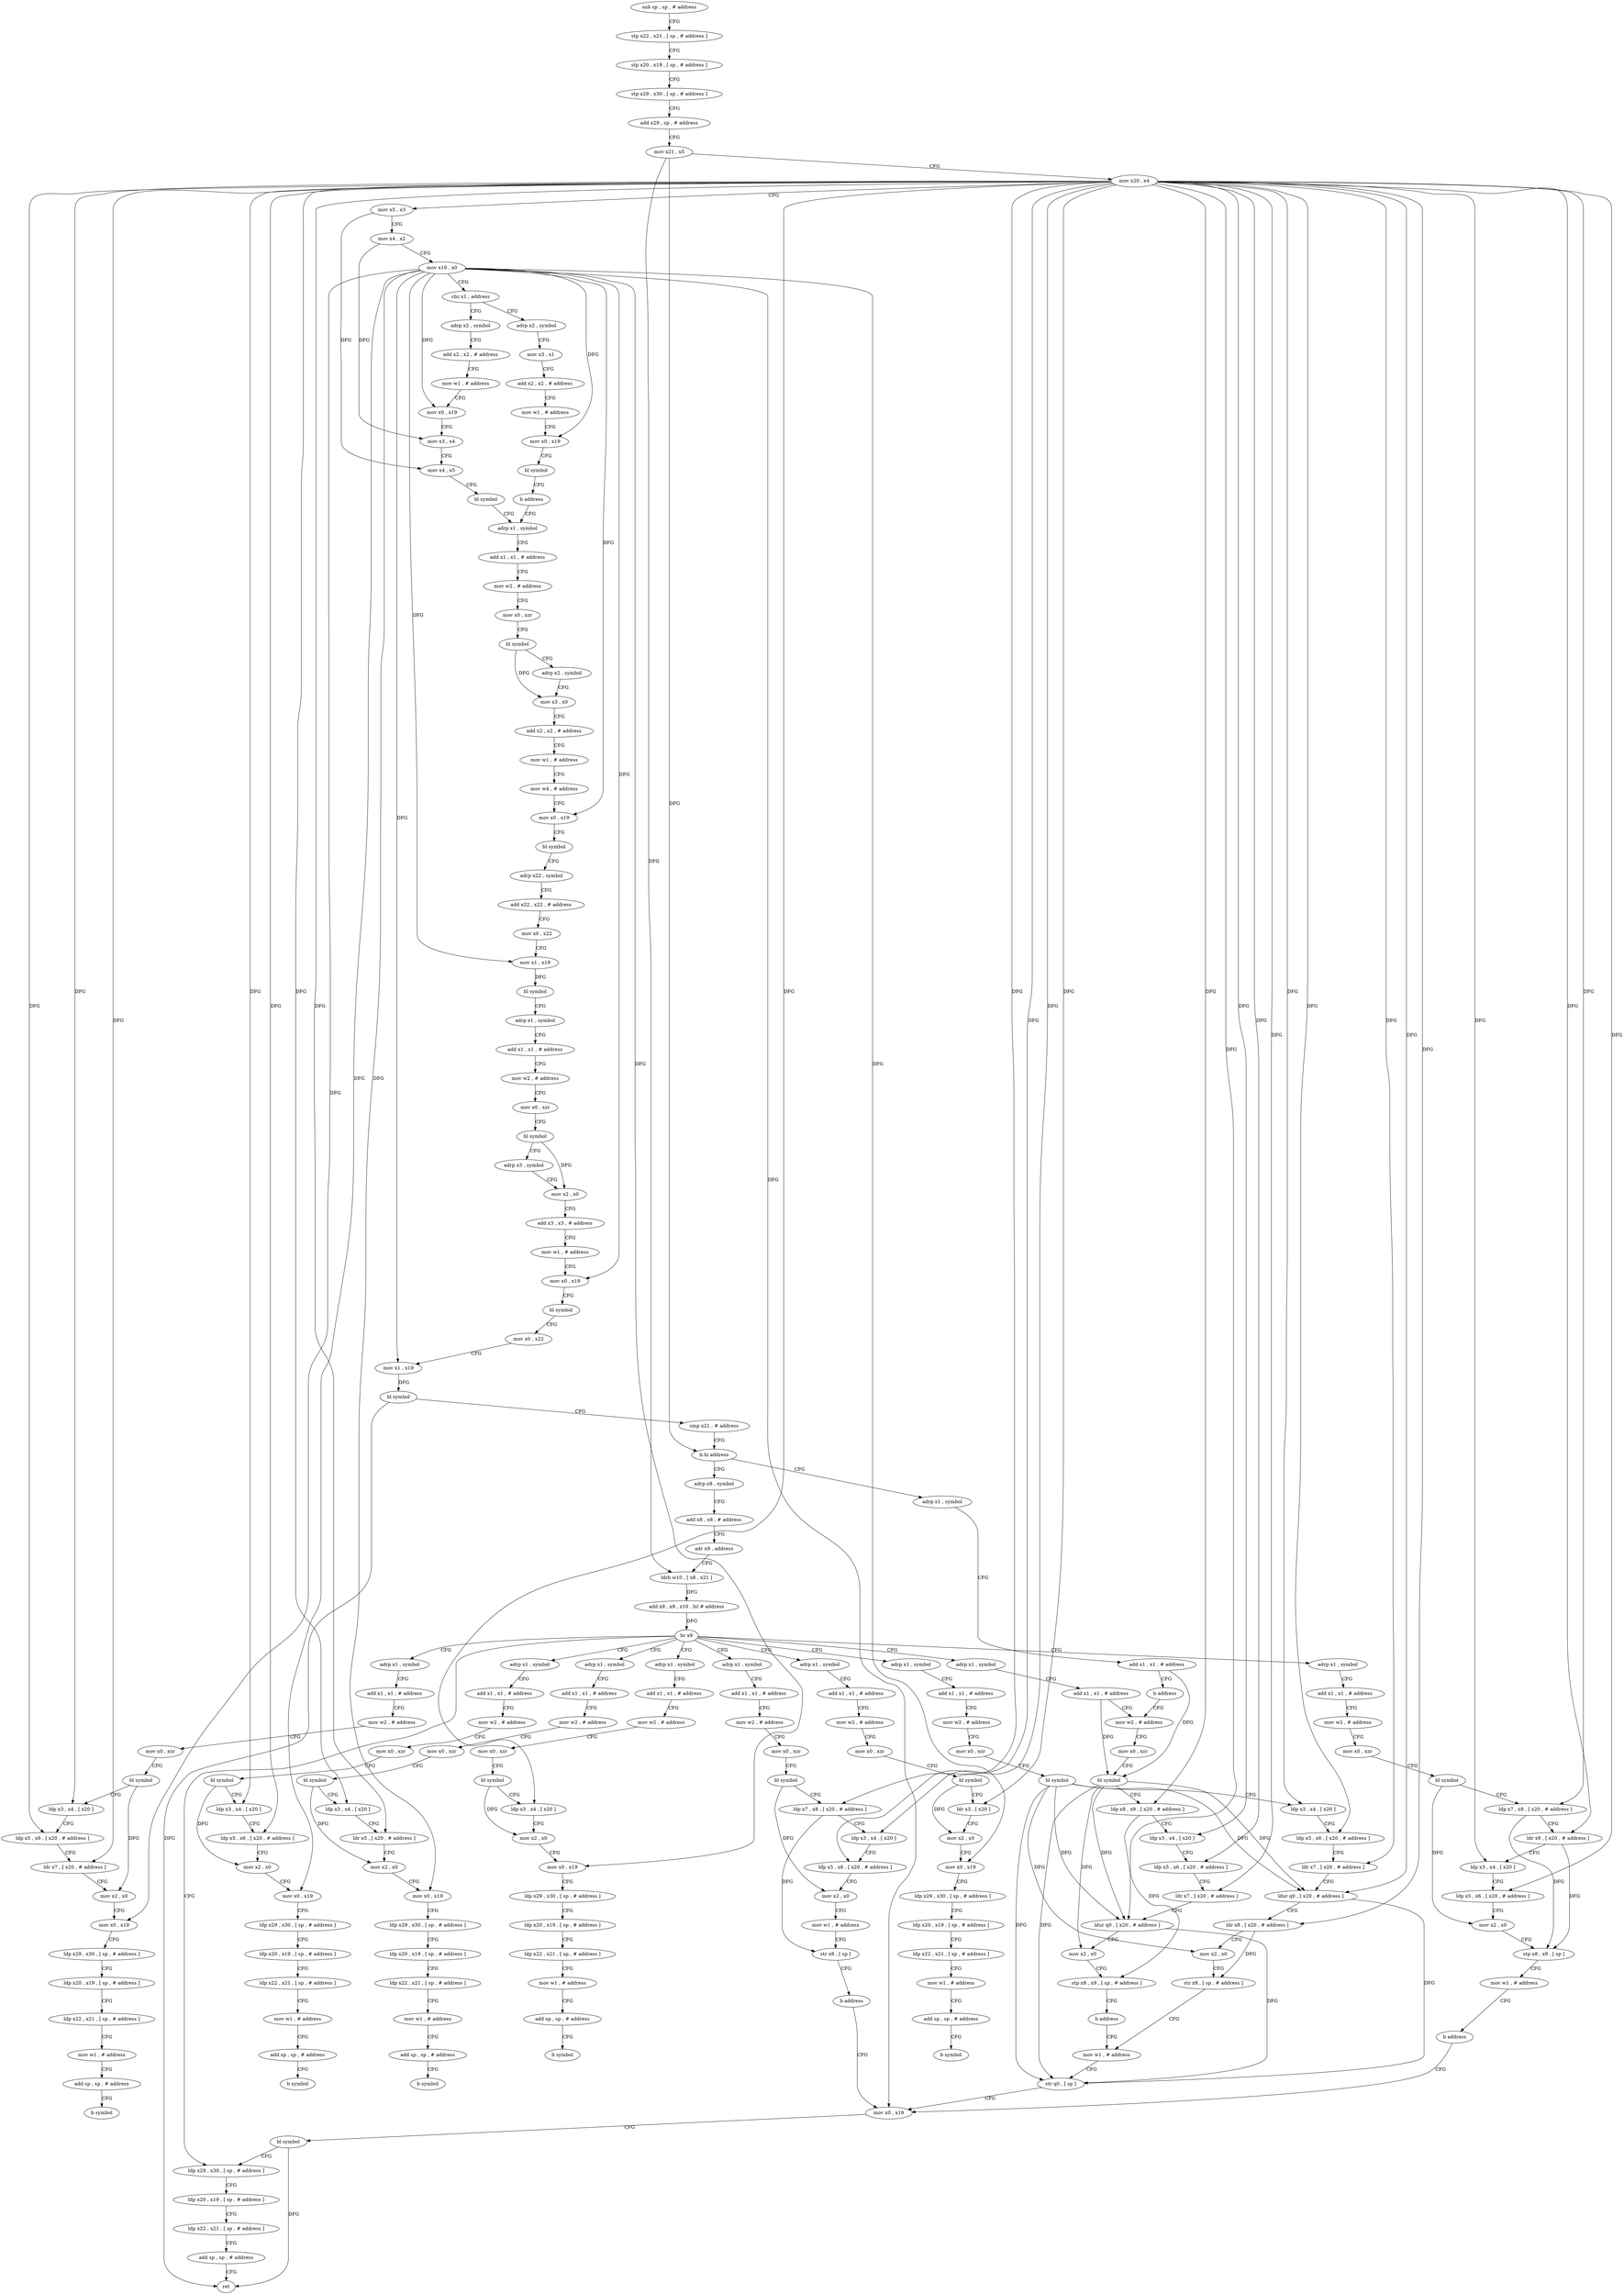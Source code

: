 digraph "func" {
"4222432" [label = "sub sp , sp , # address" ]
"4222436" [label = "stp x22 , x21 , [ sp , # address ]" ]
"4222440" [label = "stp x20 , x19 , [ sp , # address ]" ]
"4222444" [label = "stp x29 , x30 , [ sp , # address ]" ]
"4222448" [label = "add x29 , sp , # address" ]
"4222452" [label = "mov x21 , x5" ]
"4222456" [label = "mov x20 , x4" ]
"4222460" [label = "mov x5 , x3" ]
"4222464" [label = "mov x4 , x2" ]
"4222468" [label = "mov x19 , x0" ]
"4222472" [label = "cbz x1 , address" ]
"4222504" [label = "adrp x2 , symbol" ]
"4222476" [label = "adrp x2 , symbol" ]
"4222508" [label = "add x2 , x2 , # address" ]
"4222512" [label = "mov w1 , # address" ]
"4222516" [label = "mov x0 , x19" ]
"4222520" [label = "mov x3 , x4" ]
"4222524" [label = "mov x4 , x5" ]
"4222528" [label = "bl symbol" ]
"4222532" [label = "adrp x1 , symbol" ]
"4222480" [label = "mov x3 , x1" ]
"4222484" [label = "add x2 , x2 , # address" ]
"4222488" [label = "mov w1 , # address" ]
"4222492" [label = "mov x0 , x19" ]
"4222496" [label = "bl symbol" ]
"4222500" [label = "b address" ]
"4222744" [label = "adrp x1 , symbol" ]
"4222748" [label = "add x1 , x1 , # address" ]
"4222752" [label = "b address" ]
"4223104" [label = "mov w2 , # address" ]
"4222664" [label = "adrp x8 , symbol" ]
"4222668" [label = "add x8 , x8 , # address" ]
"4222672" [label = "adr x9 , address" ]
"4222676" [label = "ldrb w10 , [ x8 , x21 ]" ]
"4222680" [label = "add x9 , x9 , x10 , lsl # address" ]
"4222684" [label = "br x9" ]
"4222688" [label = "adrp x1 , symbol" ]
"4222756" [label = "adrp x1 , symbol" ]
"4222812" [label = "adrp x1 , symbol" ]
"4222872" [label = "adrp x1 , symbol" ]
"4222932" [label = "adrp x1 , symbol" ]
"4222996" [label = "adrp x1 , symbol" ]
"4223044" [label = "adrp x1 , symbol" ]
"4223096" [label = "adrp x1 , symbol" ]
"4223148" [label = "adrp x1 , symbol" ]
"4223212" [label = "ldp x29 , x30 , [ sp , # address ]" ]
"4222536" [label = "add x1 , x1 , # address" ]
"4222540" [label = "mov w2 , # address" ]
"4222544" [label = "mov x0 , xzr" ]
"4222548" [label = "bl symbol" ]
"4222552" [label = "adrp x2 , symbol" ]
"4222556" [label = "mov x3 , x0" ]
"4222560" [label = "add x2 , x2 , # address" ]
"4222564" [label = "mov w1 , # address" ]
"4222568" [label = "mov w4 , # address" ]
"4222572" [label = "mov x0 , x19" ]
"4222576" [label = "bl symbol" ]
"4222580" [label = "adrp x22 , symbol" ]
"4222584" [label = "add x22 , x22 , # address" ]
"4222588" [label = "mov x0 , x22" ]
"4222592" [label = "mov x1 , x19" ]
"4222596" [label = "bl symbol" ]
"4222600" [label = "adrp x1 , symbol" ]
"4222604" [label = "add x1 , x1 , # address" ]
"4222608" [label = "mov w2 , # address" ]
"4222612" [label = "mov x0 , xzr" ]
"4222616" [label = "bl symbol" ]
"4222620" [label = "adrp x3 , symbol" ]
"4222624" [label = "mov x2 , x0" ]
"4222628" [label = "add x3 , x3 , # address" ]
"4222632" [label = "mov w1 , # address" ]
"4222636" [label = "mov x0 , x19" ]
"4222640" [label = "bl symbol" ]
"4222644" [label = "mov x0 , x22" ]
"4222648" [label = "mov x1 , x19" ]
"4222652" [label = "bl symbol" ]
"4222656" [label = "cmp x21 , # address" ]
"4222660" [label = "b.hi address" ]
"4223108" [label = "mov x0 , xzr" ]
"4223112" [label = "bl symbol" ]
"4223116" [label = "ldp x8 , x9 , [ x20 , # address ]" ]
"4223120" [label = "ldp x3 , x4 , [ x20 ]" ]
"4223124" [label = "ldp x5 , x6 , [ x20 , # address ]" ]
"4223128" [label = "ldr x7 , [ x20 , # address ]" ]
"4223132" [label = "ldur q0 , [ x20 , # address ]" ]
"4223136" [label = "mov x2 , x0" ]
"4223140" [label = "stp x8 , x9 , [ sp , # address ]" ]
"4223144" [label = "b address" ]
"4223196" [label = "mov w1 , # address" ]
"4222692" [label = "add x1 , x1 , # address" ]
"4222696" [label = "mov w2 , # address" ]
"4222700" [label = "mov x0 , xzr" ]
"4222704" [label = "bl symbol" ]
"4222708" [label = "ldr x3 , [ x20 ]" ]
"4222712" [label = "mov x2 , x0" ]
"4222716" [label = "mov x0 , x19" ]
"4222720" [label = "ldp x29 , x30 , [ sp , # address ]" ]
"4222724" [label = "ldp x20 , x19 , [ sp , # address ]" ]
"4222728" [label = "ldp x22 , x21 , [ sp , # address ]" ]
"4222732" [label = "mov w1 , # address" ]
"4222736" [label = "add sp , sp , # address" ]
"4222740" [label = "b symbol" ]
"4222760" [label = "add x1 , x1 , # address" ]
"4222764" [label = "mov w2 , # address" ]
"4222768" [label = "mov x0 , xzr" ]
"4222772" [label = "bl symbol" ]
"4222776" [label = "ldp x3 , x4 , [ x20 ]" ]
"4222780" [label = "mov x2 , x0" ]
"4222784" [label = "mov x0 , x19" ]
"4222788" [label = "ldp x29 , x30 , [ sp , # address ]" ]
"4222792" [label = "ldp x20 , x19 , [ sp , # address ]" ]
"4222796" [label = "ldp x22 , x21 , [ sp , # address ]" ]
"4222800" [label = "mov w1 , # address" ]
"4222804" [label = "add sp , sp , # address" ]
"4222808" [label = "b symbol" ]
"4222816" [label = "add x1 , x1 , # address" ]
"4222820" [label = "mov w2 , # address" ]
"4222824" [label = "mov x0 , xzr" ]
"4222828" [label = "bl symbol" ]
"4222832" [label = "ldp x3 , x4 , [ x20 ]" ]
"4222836" [label = "ldr x5 , [ x20 , # address ]" ]
"4222840" [label = "mov x2 , x0" ]
"4222844" [label = "mov x0 , x19" ]
"4222848" [label = "ldp x29 , x30 , [ sp , # address ]" ]
"4222852" [label = "ldp x20 , x19 , [ sp , # address ]" ]
"4222856" [label = "ldp x22 , x21 , [ sp , # address ]" ]
"4222860" [label = "mov w1 , # address" ]
"4222864" [label = "add sp , sp , # address" ]
"4222868" [label = "b symbol" ]
"4222876" [label = "add x1 , x1 , # address" ]
"4222880" [label = "mov w2 , # address" ]
"4222884" [label = "mov x0 , xzr" ]
"4222888" [label = "bl symbol" ]
"4222892" [label = "ldp x3 , x4 , [ x20 ]" ]
"4222896" [label = "ldp x5 , x6 , [ x20 , # address ]" ]
"4222900" [label = "mov x2 , x0" ]
"4222904" [label = "mov x0 , x19" ]
"4222908" [label = "ldp x29 , x30 , [ sp , # address ]" ]
"4222912" [label = "ldp x20 , x19 , [ sp , # address ]" ]
"4222916" [label = "ldp x22 , x21 , [ sp , # address ]" ]
"4222920" [label = "mov w1 , # address" ]
"4222924" [label = "add sp , sp , # address" ]
"4222928" [label = "b symbol" ]
"4222936" [label = "add x1 , x1 , # address" ]
"4222940" [label = "mov w2 , # address" ]
"4222944" [label = "mov x0 , xzr" ]
"4222948" [label = "bl symbol" ]
"4222952" [label = "ldp x3 , x4 , [ x20 ]" ]
"4222956" [label = "ldp x5 , x6 , [ x20 , # address ]" ]
"4222960" [label = "ldr x7 , [ x20 , # address ]" ]
"4222964" [label = "mov x2 , x0" ]
"4222968" [label = "mov x0 , x19" ]
"4222972" [label = "ldp x29 , x30 , [ sp , # address ]" ]
"4222976" [label = "ldp x20 , x19 , [ sp , # address ]" ]
"4222980" [label = "ldp x22 , x21 , [ sp , # address ]" ]
"4222984" [label = "mov w1 , # address" ]
"4222988" [label = "add sp , sp , # address" ]
"4222992" [label = "b symbol" ]
"4223000" [label = "add x1 , x1 , # address" ]
"4223004" [label = "mov w2 , # address" ]
"4223008" [label = "mov x0 , xzr" ]
"4223012" [label = "bl symbol" ]
"4223016" [label = "ldp x7 , x8 , [ x20 , # address ]" ]
"4223020" [label = "ldp x3 , x4 , [ x20 ]" ]
"4223024" [label = "ldp x5 , x6 , [ x20 , # address ]" ]
"4223028" [label = "mov x2 , x0" ]
"4223032" [label = "mov w1 , # address" ]
"4223036" [label = "str x8 , [ sp ]" ]
"4223040" [label = "b address" ]
"4223204" [label = "mov x0 , x19" ]
"4223048" [label = "add x1 , x1 , # address" ]
"4223052" [label = "mov w2 , # address" ]
"4223056" [label = "mov x0 , xzr" ]
"4223060" [label = "bl symbol" ]
"4223064" [label = "ldp x7 , x8 , [ x20 , # address ]" ]
"4223068" [label = "ldr x9 , [ x20 , # address ]" ]
"4223072" [label = "ldp x3 , x4 , [ x20 ]" ]
"4223076" [label = "ldp x5 , x6 , [ x20 , # address ]" ]
"4223080" [label = "mov x2 , x0" ]
"4223084" [label = "stp x8 , x9 , [ sp ]" ]
"4223088" [label = "mov w1 , # address" ]
"4223092" [label = "b address" ]
"4223100" [label = "add x1 , x1 , # address" ]
"4223152" [label = "add x1 , x1 , # address" ]
"4223156" [label = "mov w2 , # address" ]
"4223160" [label = "mov x0 , xzr" ]
"4223164" [label = "bl symbol" ]
"4223168" [label = "ldp x3 , x4 , [ x20 ]" ]
"4223172" [label = "ldp x5 , x6 , [ x20 , # address ]" ]
"4223176" [label = "ldr x7 , [ x20 , # address ]" ]
"4223180" [label = "ldur q0 , [ x20 , # address ]" ]
"4223184" [label = "ldr x8 , [ x20 , # address ]" ]
"4223188" [label = "mov x2 , x0" ]
"4223192" [label = "str x8 , [ sp , # address ]" ]
"4223216" [label = "ldp x20 , x19 , [ sp , # address ]" ]
"4223220" [label = "ldp x22 , x21 , [ sp , # address ]" ]
"4223224" [label = "add sp , sp , # address" ]
"4223228" [label = "ret" ]
"4223200" [label = "str q0 , [ sp ]" ]
"4223208" [label = "bl symbol" ]
"4222432" -> "4222436" [ label = "CFG" ]
"4222436" -> "4222440" [ label = "CFG" ]
"4222440" -> "4222444" [ label = "CFG" ]
"4222444" -> "4222448" [ label = "CFG" ]
"4222448" -> "4222452" [ label = "CFG" ]
"4222452" -> "4222456" [ label = "CFG" ]
"4222452" -> "4222660" [ label = "DFG" ]
"4222452" -> "4222676" [ label = "DFG" ]
"4222456" -> "4222460" [ label = "CFG" ]
"4222456" -> "4223116" [ label = "DFG" ]
"4222456" -> "4223120" [ label = "DFG" ]
"4222456" -> "4223124" [ label = "DFG" ]
"4222456" -> "4223128" [ label = "DFG" ]
"4222456" -> "4223132" [ label = "DFG" ]
"4222456" -> "4222708" [ label = "DFG" ]
"4222456" -> "4222776" [ label = "DFG" ]
"4222456" -> "4222832" [ label = "DFG" ]
"4222456" -> "4222836" [ label = "DFG" ]
"4222456" -> "4222892" [ label = "DFG" ]
"4222456" -> "4222896" [ label = "DFG" ]
"4222456" -> "4222952" [ label = "DFG" ]
"4222456" -> "4222956" [ label = "DFG" ]
"4222456" -> "4222960" [ label = "DFG" ]
"4222456" -> "4223016" [ label = "DFG" ]
"4222456" -> "4223020" [ label = "DFG" ]
"4222456" -> "4223024" [ label = "DFG" ]
"4222456" -> "4223064" [ label = "DFG" ]
"4222456" -> "4223068" [ label = "DFG" ]
"4222456" -> "4223072" [ label = "DFG" ]
"4222456" -> "4223076" [ label = "DFG" ]
"4222456" -> "4223168" [ label = "DFG" ]
"4222456" -> "4223172" [ label = "DFG" ]
"4222456" -> "4223176" [ label = "DFG" ]
"4222456" -> "4223180" [ label = "DFG" ]
"4222456" -> "4223184" [ label = "DFG" ]
"4222460" -> "4222464" [ label = "CFG" ]
"4222460" -> "4222524" [ label = "DFG" ]
"4222464" -> "4222468" [ label = "CFG" ]
"4222464" -> "4222520" [ label = "DFG" ]
"4222468" -> "4222472" [ label = "CFG" ]
"4222468" -> "4222516" [ label = "DFG" ]
"4222468" -> "4222492" [ label = "DFG" ]
"4222468" -> "4222572" [ label = "DFG" ]
"4222468" -> "4222592" [ label = "DFG" ]
"4222468" -> "4222636" [ label = "DFG" ]
"4222468" -> "4222648" [ label = "DFG" ]
"4222468" -> "4222716" [ label = "DFG" ]
"4222468" -> "4222784" [ label = "DFG" ]
"4222468" -> "4222844" [ label = "DFG" ]
"4222468" -> "4222904" [ label = "DFG" ]
"4222468" -> "4222968" [ label = "DFG" ]
"4222468" -> "4223204" [ label = "DFG" ]
"4222472" -> "4222504" [ label = "CFG" ]
"4222472" -> "4222476" [ label = "CFG" ]
"4222504" -> "4222508" [ label = "CFG" ]
"4222476" -> "4222480" [ label = "CFG" ]
"4222508" -> "4222512" [ label = "CFG" ]
"4222512" -> "4222516" [ label = "CFG" ]
"4222516" -> "4222520" [ label = "CFG" ]
"4222520" -> "4222524" [ label = "CFG" ]
"4222524" -> "4222528" [ label = "CFG" ]
"4222528" -> "4222532" [ label = "CFG" ]
"4222532" -> "4222536" [ label = "CFG" ]
"4222480" -> "4222484" [ label = "CFG" ]
"4222484" -> "4222488" [ label = "CFG" ]
"4222488" -> "4222492" [ label = "CFG" ]
"4222492" -> "4222496" [ label = "CFG" ]
"4222496" -> "4222500" [ label = "CFG" ]
"4222500" -> "4222532" [ label = "CFG" ]
"4222744" -> "4222748" [ label = "CFG" ]
"4222748" -> "4222752" [ label = "CFG" ]
"4222748" -> "4223112" [ label = "DFG" ]
"4222752" -> "4223104" [ label = "CFG" ]
"4223104" -> "4223108" [ label = "CFG" ]
"4222664" -> "4222668" [ label = "CFG" ]
"4222668" -> "4222672" [ label = "CFG" ]
"4222672" -> "4222676" [ label = "CFG" ]
"4222676" -> "4222680" [ label = "DFG" ]
"4222680" -> "4222684" [ label = "DFG" ]
"4222684" -> "4222688" [ label = "CFG" ]
"4222684" -> "4222756" [ label = "CFG" ]
"4222684" -> "4222812" [ label = "CFG" ]
"4222684" -> "4222872" [ label = "CFG" ]
"4222684" -> "4222932" [ label = "CFG" ]
"4222684" -> "4222996" [ label = "CFG" ]
"4222684" -> "4223044" [ label = "CFG" ]
"4222684" -> "4223096" [ label = "CFG" ]
"4222684" -> "4223148" [ label = "CFG" ]
"4222684" -> "4223212" [ label = "CFG" ]
"4222688" -> "4222692" [ label = "CFG" ]
"4222756" -> "4222760" [ label = "CFG" ]
"4222812" -> "4222816" [ label = "CFG" ]
"4222872" -> "4222876" [ label = "CFG" ]
"4222932" -> "4222936" [ label = "CFG" ]
"4222996" -> "4223000" [ label = "CFG" ]
"4223044" -> "4223048" [ label = "CFG" ]
"4223096" -> "4223100" [ label = "CFG" ]
"4223148" -> "4223152" [ label = "CFG" ]
"4223212" -> "4223216" [ label = "CFG" ]
"4222536" -> "4222540" [ label = "CFG" ]
"4222540" -> "4222544" [ label = "CFG" ]
"4222544" -> "4222548" [ label = "CFG" ]
"4222548" -> "4222552" [ label = "CFG" ]
"4222548" -> "4222556" [ label = "DFG" ]
"4222552" -> "4222556" [ label = "CFG" ]
"4222556" -> "4222560" [ label = "CFG" ]
"4222560" -> "4222564" [ label = "CFG" ]
"4222564" -> "4222568" [ label = "CFG" ]
"4222568" -> "4222572" [ label = "CFG" ]
"4222572" -> "4222576" [ label = "CFG" ]
"4222576" -> "4222580" [ label = "CFG" ]
"4222580" -> "4222584" [ label = "CFG" ]
"4222584" -> "4222588" [ label = "CFG" ]
"4222588" -> "4222592" [ label = "CFG" ]
"4222592" -> "4222596" [ label = "DFG" ]
"4222596" -> "4222600" [ label = "CFG" ]
"4222600" -> "4222604" [ label = "CFG" ]
"4222604" -> "4222608" [ label = "CFG" ]
"4222608" -> "4222612" [ label = "CFG" ]
"4222612" -> "4222616" [ label = "CFG" ]
"4222616" -> "4222620" [ label = "CFG" ]
"4222616" -> "4222624" [ label = "DFG" ]
"4222620" -> "4222624" [ label = "CFG" ]
"4222624" -> "4222628" [ label = "CFG" ]
"4222628" -> "4222632" [ label = "CFG" ]
"4222632" -> "4222636" [ label = "CFG" ]
"4222636" -> "4222640" [ label = "CFG" ]
"4222640" -> "4222644" [ label = "CFG" ]
"4222644" -> "4222648" [ label = "CFG" ]
"4222648" -> "4222652" [ label = "DFG" ]
"4222652" -> "4222656" [ label = "CFG" ]
"4222652" -> "4223228" [ label = "DFG" ]
"4222656" -> "4222660" [ label = "CFG" ]
"4222660" -> "4222744" [ label = "CFG" ]
"4222660" -> "4222664" [ label = "CFG" ]
"4223108" -> "4223112" [ label = "CFG" ]
"4223112" -> "4223116" [ label = "CFG" ]
"4223112" -> "4223136" [ label = "DFG" ]
"4223112" -> "4223132" [ label = "DFG" ]
"4223112" -> "4223180" [ label = "DFG" ]
"4223112" -> "4223200" [ label = "DFG" ]
"4223116" -> "4223120" [ label = "CFG" ]
"4223116" -> "4223140" [ label = "DFG" ]
"4223120" -> "4223124" [ label = "CFG" ]
"4223124" -> "4223128" [ label = "CFG" ]
"4223128" -> "4223132" [ label = "CFG" ]
"4223132" -> "4223136" [ label = "CFG" ]
"4223132" -> "4223200" [ label = "DFG" ]
"4223136" -> "4223140" [ label = "CFG" ]
"4223140" -> "4223144" [ label = "CFG" ]
"4223144" -> "4223196" [ label = "CFG" ]
"4223196" -> "4223200" [ label = "CFG" ]
"4222692" -> "4222696" [ label = "CFG" ]
"4222696" -> "4222700" [ label = "CFG" ]
"4222700" -> "4222704" [ label = "CFG" ]
"4222704" -> "4222708" [ label = "CFG" ]
"4222704" -> "4222712" [ label = "DFG" ]
"4222708" -> "4222712" [ label = "CFG" ]
"4222712" -> "4222716" [ label = "CFG" ]
"4222716" -> "4222720" [ label = "CFG" ]
"4222720" -> "4222724" [ label = "CFG" ]
"4222724" -> "4222728" [ label = "CFG" ]
"4222728" -> "4222732" [ label = "CFG" ]
"4222732" -> "4222736" [ label = "CFG" ]
"4222736" -> "4222740" [ label = "CFG" ]
"4222760" -> "4222764" [ label = "CFG" ]
"4222764" -> "4222768" [ label = "CFG" ]
"4222768" -> "4222772" [ label = "CFG" ]
"4222772" -> "4222776" [ label = "CFG" ]
"4222772" -> "4222780" [ label = "DFG" ]
"4222776" -> "4222780" [ label = "CFG" ]
"4222780" -> "4222784" [ label = "CFG" ]
"4222784" -> "4222788" [ label = "CFG" ]
"4222788" -> "4222792" [ label = "CFG" ]
"4222792" -> "4222796" [ label = "CFG" ]
"4222796" -> "4222800" [ label = "CFG" ]
"4222800" -> "4222804" [ label = "CFG" ]
"4222804" -> "4222808" [ label = "CFG" ]
"4222816" -> "4222820" [ label = "CFG" ]
"4222820" -> "4222824" [ label = "CFG" ]
"4222824" -> "4222828" [ label = "CFG" ]
"4222828" -> "4222832" [ label = "CFG" ]
"4222828" -> "4222840" [ label = "DFG" ]
"4222832" -> "4222836" [ label = "CFG" ]
"4222836" -> "4222840" [ label = "CFG" ]
"4222840" -> "4222844" [ label = "CFG" ]
"4222844" -> "4222848" [ label = "CFG" ]
"4222848" -> "4222852" [ label = "CFG" ]
"4222852" -> "4222856" [ label = "CFG" ]
"4222856" -> "4222860" [ label = "CFG" ]
"4222860" -> "4222864" [ label = "CFG" ]
"4222864" -> "4222868" [ label = "CFG" ]
"4222876" -> "4222880" [ label = "CFG" ]
"4222880" -> "4222884" [ label = "CFG" ]
"4222884" -> "4222888" [ label = "CFG" ]
"4222888" -> "4222892" [ label = "CFG" ]
"4222888" -> "4222900" [ label = "DFG" ]
"4222892" -> "4222896" [ label = "CFG" ]
"4222896" -> "4222900" [ label = "CFG" ]
"4222900" -> "4222904" [ label = "CFG" ]
"4222904" -> "4222908" [ label = "CFG" ]
"4222908" -> "4222912" [ label = "CFG" ]
"4222912" -> "4222916" [ label = "CFG" ]
"4222916" -> "4222920" [ label = "CFG" ]
"4222920" -> "4222924" [ label = "CFG" ]
"4222924" -> "4222928" [ label = "CFG" ]
"4222936" -> "4222940" [ label = "CFG" ]
"4222940" -> "4222944" [ label = "CFG" ]
"4222944" -> "4222948" [ label = "CFG" ]
"4222948" -> "4222952" [ label = "CFG" ]
"4222948" -> "4222964" [ label = "DFG" ]
"4222952" -> "4222956" [ label = "CFG" ]
"4222956" -> "4222960" [ label = "CFG" ]
"4222960" -> "4222964" [ label = "CFG" ]
"4222964" -> "4222968" [ label = "CFG" ]
"4222968" -> "4222972" [ label = "CFG" ]
"4222972" -> "4222976" [ label = "CFG" ]
"4222976" -> "4222980" [ label = "CFG" ]
"4222980" -> "4222984" [ label = "CFG" ]
"4222984" -> "4222988" [ label = "CFG" ]
"4222988" -> "4222992" [ label = "CFG" ]
"4223000" -> "4223004" [ label = "CFG" ]
"4223004" -> "4223008" [ label = "CFG" ]
"4223008" -> "4223012" [ label = "CFG" ]
"4223012" -> "4223016" [ label = "CFG" ]
"4223012" -> "4223028" [ label = "DFG" ]
"4223016" -> "4223020" [ label = "CFG" ]
"4223016" -> "4223036" [ label = "DFG" ]
"4223020" -> "4223024" [ label = "CFG" ]
"4223024" -> "4223028" [ label = "CFG" ]
"4223028" -> "4223032" [ label = "CFG" ]
"4223032" -> "4223036" [ label = "CFG" ]
"4223036" -> "4223040" [ label = "CFG" ]
"4223040" -> "4223204" [ label = "CFG" ]
"4223204" -> "4223208" [ label = "CFG" ]
"4223048" -> "4223052" [ label = "CFG" ]
"4223052" -> "4223056" [ label = "CFG" ]
"4223056" -> "4223060" [ label = "CFG" ]
"4223060" -> "4223064" [ label = "CFG" ]
"4223060" -> "4223080" [ label = "DFG" ]
"4223064" -> "4223068" [ label = "CFG" ]
"4223064" -> "4223084" [ label = "DFG" ]
"4223068" -> "4223072" [ label = "CFG" ]
"4223068" -> "4223084" [ label = "DFG" ]
"4223072" -> "4223076" [ label = "CFG" ]
"4223076" -> "4223080" [ label = "CFG" ]
"4223080" -> "4223084" [ label = "CFG" ]
"4223084" -> "4223088" [ label = "CFG" ]
"4223088" -> "4223092" [ label = "CFG" ]
"4223092" -> "4223204" [ label = "CFG" ]
"4223100" -> "4223104" [ label = "CFG" ]
"4223100" -> "4223112" [ label = "DFG" ]
"4223152" -> "4223156" [ label = "CFG" ]
"4223156" -> "4223160" [ label = "CFG" ]
"4223160" -> "4223164" [ label = "CFG" ]
"4223164" -> "4223168" [ label = "CFG" ]
"4223164" -> "4223188" [ label = "DFG" ]
"4223164" -> "4223132" [ label = "DFG" ]
"4223164" -> "4223180" [ label = "DFG" ]
"4223164" -> "4223200" [ label = "DFG" ]
"4223168" -> "4223172" [ label = "CFG" ]
"4223172" -> "4223176" [ label = "CFG" ]
"4223176" -> "4223180" [ label = "CFG" ]
"4223180" -> "4223184" [ label = "CFG" ]
"4223180" -> "4223200" [ label = "DFG" ]
"4223184" -> "4223188" [ label = "CFG" ]
"4223184" -> "4223192" [ label = "DFG" ]
"4223188" -> "4223192" [ label = "CFG" ]
"4223192" -> "4223196" [ label = "CFG" ]
"4223216" -> "4223220" [ label = "CFG" ]
"4223220" -> "4223224" [ label = "CFG" ]
"4223224" -> "4223228" [ label = "CFG" ]
"4223200" -> "4223204" [ label = "CFG" ]
"4223208" -> "4223212" [ label = "CFG" ]
"4223208" -> "4223228" [ label = "DFG" ]
}
